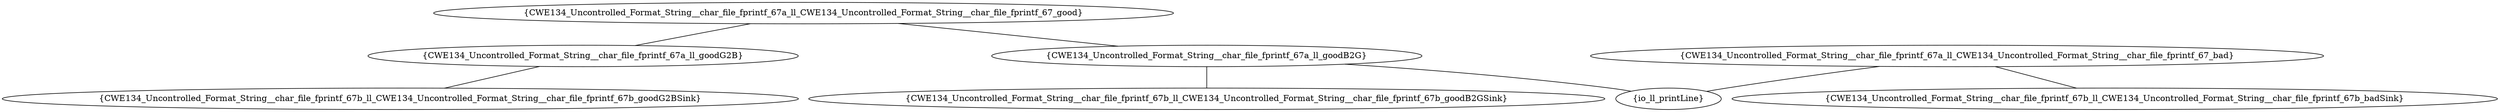 graph "cg graph" {
CWE134_Uncontrolled_Format_String__char_file_fprintf_67a_ll_goodG2B [label="{CWE134_Uncontrolled_Format_String__char_file_fprintf_67a_ll_goodG2B}"];
CWE134_Uncontrolled_Format_String__char_file_fprintf_67b_ll_CWE134_Uncontrolled_Format_String__char_file_fprintf_67b_goodG2BSink [label="{CWE134_Uncontrolled_Format_String__char_file_fprintf_67b_ll_CWE134_Uncontrolled_Format_String__char_file_fprintf_67b_goodG2BSink}"];
CWE134_Uncontrolled_Format_String__char_file_fprintf_67a_ll_CWE134_Uncontrolled_Format_String__char_file_fprintf_67_good [label="{CWE134_Uncontrolled_Format_String__char_file_fprintf_67a_ll_CWE134_Uncontrolled_Format_String__char_file_fprintf_67_good}"];
CWE134_Uncontrolled_Format_String__char_file_fprintf_67a_ll_goodB2G [label="{CWE134_Uncontrolled_Format_String__char_file_fprintf_67a_ll_goodB2G}"];
CWE134_Uncontrolled_Format_String__char_file_fprintf_67a_ll_CWE134_Uncontrolled_Format_String__char_file_fprintf_67_bad [label="{CWE134_Uncontrolled_Format_String__char_file_fprintf_67a_ll_CWE134_Uncontrolled_Format_String__char_file_fprintf_67_bad}"];
io_ll_printLine [label="{io_ll_printLine}"];
CWE134_Uncontrolled_Format_String__char_file_fprintf_67b_ll_CWE134_Uncontrolled_Format_String__char_file_fprintf_67b_badSink [label="{CWE134_Uncontrolled_Format_String__char_file_fprintf_67b_ll_CWE134_Uncontrolled_Format_String__char_file_fprintf_67b_badSink}"];
CWE134_Uncontrolled_Format_String__char_file_fprintf_67b_ll_CWE134_Uncontrolled_Format_String__char_file_fprintf_67b_goodB2GSink [label="{CWE134_Uncontrolled_Format_String__char_file_fprintf_67b_ll_CWE134_Uncontrolled_Format_String__char_file_fprintf_67b_goodB2GSink}"];
CWE134_Uncontrolled_Format_String__char_file_fprintf_67a_ll_goodG2B -- CWE134_Uncontrolled_Format_String__char_file_fprintf_67b_ll_CWE134_Uncontrolled_Format_String__char_file_fprintf_67b_goodG2BSink;
CWE134_Uncontrolled_Format_String__char_file_fprintf_67a_ll_CWE134_Uncontrolled_Format_String__char_file_fprintf_67_good -- CWE134_Uncontrolled_Format_String__char_file_fprintf_67a_ll_goodG2B;
CWE134_Uncontrolled_Format_String__char_file_fprintf_67a_ll_CWE134_Uncontrolled_Format_String__char_file_fprintf_67_good -- CWE134_Uncontrolled_Format_String__char_file_fprintf_67a_ll_goodB2G;
CWE134_Uncontrolled_Format_String__char_file_fprintf_67a_ll_CWE134_Uncontrolled_Format_String__char_file_fprintf_67_bad -- io_ll_printLine;
CWE134_Uncontrolled_Format_String__char_file_fprintf_67a_ll_CWE134_Uncontrolled_Format_String__char_file_fprintf_67_bad -- CWE134_Uncontrolled_Format_String__char_file_fprintf_67b_ll_CWE134_Uncontrolled_Format_String__char_file_fprintf_67b_badSink;
CWE134_Uncontrolled_Format_String__char_file_fprintf_67a_ll_goodB2G -- io_ll_printLine;
CWE134_Uncontrolled_Format_String__char_file_fprintf_67a_ll_goodB2G -- CWE134_Uncontrolled_Format_String__char_file_fprintf_67b_ll_CWE134_Uncontrolled_Format_String__char_file_fprintf_67b_goodB2GSink;
}
